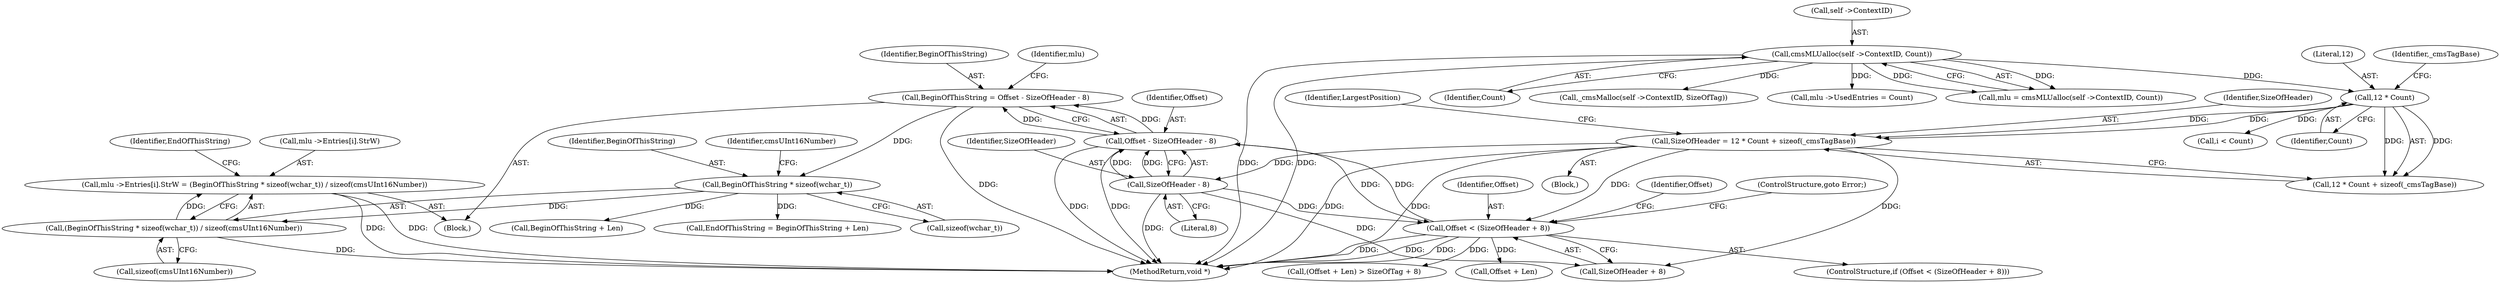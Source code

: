 digraph "0_Little-CMS_5ca71a7bc18b6897ab21d815d15e218e204581e2@array" {
"1000268" [label="(Call,mlu ->Entries[i].StrW = (BeginOfThisString * sizeof(wchar_t)) / sizeof(cmsUInt16Number))"];
"1000276" [label="(Call,(BeginOfThisString * sizeof(wchar_t)) / sizeof(cmsUInt16Number))"];
"1000277" [label="(Call,BeginOfThisString * sizeof(wchar_t))"];
"1000246" [label="(Call,BeginOfThisString = Offset - SizeOfHeader - 8)"];
"1000248" [label="(Call,Offset - SizeOfHeader - 8)"];
"1000231" [label="(Call,Offset < (SizeOfHeader + 8))"];
"1000250" [label="(Call,SizeOfHeader - 8)"];
"1000169" [label="(Call,SizeOfHeader = 12 * Count + sizeof(_cmsTagBase))"];
"1000172" [label="(Call,12 * Count)"];
"1000153" [label="(Call,cmsMLUalloc(self ->ContextID, Count))"];
"1000285" [label="(Call,BeginOfThisString + Len)"];
"1000249" [label="(Identifier,Offset)"];
"1000268" [label="(Call,mlu ->Entries[i].StrW = (BeginOfThisString * sizeof(wchar_t)) / sizeof(cmsUInt16Number))"];
"1000189" [label="(Block,)"];
"1000184" [label="(Call,i < Count)"];
"1000277" [label="(Call,BeginOfThisString * sizeof(wchar_t))"];
"1000283" [label="(Call,EndOfThisString = BeginOfThisString + Len)"];
"1000247" [label="(Identifier,BeginOfThisString)"];
"1000279" [label="(Call,sizeof(wchar_t))"];
"1000170" [label="(Identifier,SizeOfHeader)"];
"1000151" [label="(Call,mlu = cmsMLUalloc(self ->ContextID, Count))"];
"1000278" [label="(Identifier,BeginOfThisString)"];
"1000232" [label="(Identifier,Offset)"];
"1000157" [label="(Identifier,Count)"];
"1000251" [label="(Identifier,SizeOfHeader)"];
"1000174" [label="(Identifier,Count)"];
"1000240" [label="(Identifier,Offset)"];
"1000236" [label="(ControlStructure,goto Error;)"];
"1000284" [label="(Identifier,EndOfThisString)"];
"1000178" [label="(Identifier,LargestPosition)"];
"1000276" [label="(Call,(BeginOfThisString * sizeof(wchar_t)) / sizeof(cmsUInt16Number))"];
"1000230" [label="(ControlStructure,if (Offset < (SizeOfHeader + 8)))"];
"1000173" [label="(Literal,12)"];
"1000176" [label="(Identifier,_cmsTagBase)"];
"1000257" [label="(Identifier,mlu)"];
"1000281" [label="(Call,sizeof(cmsUInt16Number))"];
"1000269" [label="(Call,mlu ->Entries[i].StrW)"];
"1000282" [label="(Identifier,cmsUInt16Number)"];
"1000246" [label="(Call,BeginOfThisString = Offset - SizeOfHeader - 8)"];
"1000238" [label="(Call,(Offset + Len) > SizeOfTag + 8)"];
"1000231" [label="(Call,Offset < (SizeOfHeader + 8))"];
"1000239" [label="(Call,Offset + Len)"];
"1000172" [label="(Call,12 * Count)"];
"1000321" [label="(Call,_cmsMalloc(self ->ContextID, SizeOfTag))"];
"1000252" [label="(Literal,8)"];
"1000233" [label="(Call,SizeOfHeader + 8)"];
"1000250" [label="(Call,SizeOfHeader - 8)"];
"1000171" [label="(Call,12 * Count + sizeof(_cmsTagBase))"];
"1000169" [label="(Call,SizeOfHeader = 12 * Count + sizeof(_cmsTagBase))"];
"1000154" [label="(Call,self ->ContextID)"];
"1000248" [label="(Call,Offset - SizeOfHeader - 8)"];
"1000164" [label="(Call,mlu ->UsedEntries = Count)"];
"1000153" [label="(Call,cmsMLUalloc(self ->ContextID, Count))"];
"1000374" [label="(MethodReturn,void *)"];
"1000105" [label="(Block,)"];
"1000268" -> "1000189"  [label="AST: "];
"1000268" -> "1000276"  [label="CFG: "];
"1000269" -> "1000268"  [label="AST: "];
"1000276" -> "1000268"  [label="AST: "];
"1000284" -> "1000268"  [label="CFG: "];
"1000268" -> "1000374"  [label="DDG: "];
"1000268" -> "1000374"  [label="DDG: "];
"1000276" -> "1000268"  [label="DDG: "];
"1000276" -> "1000281"  [label="CFG: "];
"1000277" -> "1000276"  [label="AST: "];
"1000281" -> "1000276"  [label="AST: "];
"1000276" -> "1000374"  [label="DDG: "];
"1000277" -> "1000276"  [label="DDG: "];
"1000277" -> "1000279"  [label="CFG: "];
"1000278" -> "1000277"  [label="AST: "];
"1000279" -> "1000277"  [label="AST: "];
"1000282" -> "1000277"  [label="CFG: "];
"1000246" -> "1000277"  [label="DDG: "];
"1000277" -> "1000283"  [label="DDG: "];
"1000277" -> "1000285"  [label="DDG: "];
"1000246" -> "1000189"  [label="AST: "];
"1000246" -> "1000248"  [label="CFG: "];
"1000247" -> "1000246"  [label="AST: "];
"1000248" -> "1000246"  [label="AST: "];
"1000257" -> "1000246"  [label="CFG: "];
"1000246" -> "1000374"  [label="DDG: "];
"1000248" -> "1000246"  [label="DDG: "];
"1000248" -> "1000246"  [label="DDG: "];
"1000248" -> "1000250"  [label="CFG: "];
"1000249" -> "1000248"  [label="AST: "];
"1000250" -> "1000248"  [label="AST: "];
"1000248" -> "1000374"  [label="DDG: "];
"1000248" -> "1000374"  [label="DDG: "];
"1000248" -> "1000231"  [label="DDG: "];
"1000231" -> "1000248"  [label="DDG: "];
"1000250" -> "1000248"  [label="DDG: "];
"1000250" -> "1000248"  [label="DDG: "];
"1000231" -> "1000230"  [label="AST: "];
"1000231" -> "1000233"  [label="CFG: "];
"1000232" -> "1000231"  [label="AST: "];
"1000233" -> "1000231"  [label="AST: "];
"1000236" -> "1000231"  [label="CFG: "];
"1000240" -> "1000231"  [label="CFG: "];
"1000231" -> "1000374"  [label="DDG: "];
"1000231" -> "1000374"  [label="DDG: "];
"1000231" -> "1000374"  [label="DDG: "];
"1000250" -> "1000231"  [label="DDG: "];
"1000169" -> "1000231"  [label="DDG: "];
"1000231" -> "1000238"  [label="DDG: "];
"1000231" -> "1000239"  [label="DDG: "];
"1000250" -> "1000252"  [label="CFG: "];
"1000251" -> "1000250"  [label="AST: "];
"1000252" -> "1000250"  [label="AST: "];
"1000250" -> "1000374"  [label="DDG: "];
"1000250" -> "1000233"  [label="DDG: "];
"1000169" -> "1000250"  [label="DDG: "];
"1000169" -> "1000105"  [label="AST: "];
"1000169" -> "1000171"  [label="CFG: "];
"1000170" -> "1000169"  [label="AST: "];
"1000171" -> "1000169"  [label="AST: "];
"1000178" -> "1000169"  [label="CFG: "];
"1000169" -> "1000374"  [label="DDG: "];
"1000169" -> "1000374"  [label="DDG: "];
"1000172" -> "1000169"  [label="DDG: "];
"1000172" -> "1000169"  [label="DDG: "];
"1000169" -> "1000233"  [label="DDG: "];
"1000172" -> "1000171"  [label="AST: "];
"1000172" -> "1000174"  [label="CFG: "];
"1000173" -> "1000172"  [label="AST: "];
"1000174" -> "1000172"  [label="AST: "];
"1000176" -> "1000172"  [label="CFG: "];
"1000172" -> "1000171"  [label="DDG: "];
"1000172" -> "1000171"  [label="DDG: "];
"1000153" -> "1000172"  [label="DDG: "];
"1000172" -> "1000184"  [label="DDG: "];
"1000153" -> "1000151"  [label="AST: "];
"1000153" -> "1000157"  [label="CFG: "];
"1000154" -> "1000153"  [label="AST: "];
"1000157" -> "1000153"  [label="AST: "];
"1000151" -> "1000153"  [label="CFG: "];
"1000153" -> "1000374"  [label="DDG: "];
"1000153" -> "1000374"  [label="DDG: "];
"1000153" -> "1000151"  [label="DDG: "];
"1000153" -> "1000151"  [label="DDG: "];
"1000153" -> "1000164"  [label="DDG: "];
"1000153" -> "1000321"  [label="DDG: "];
}
